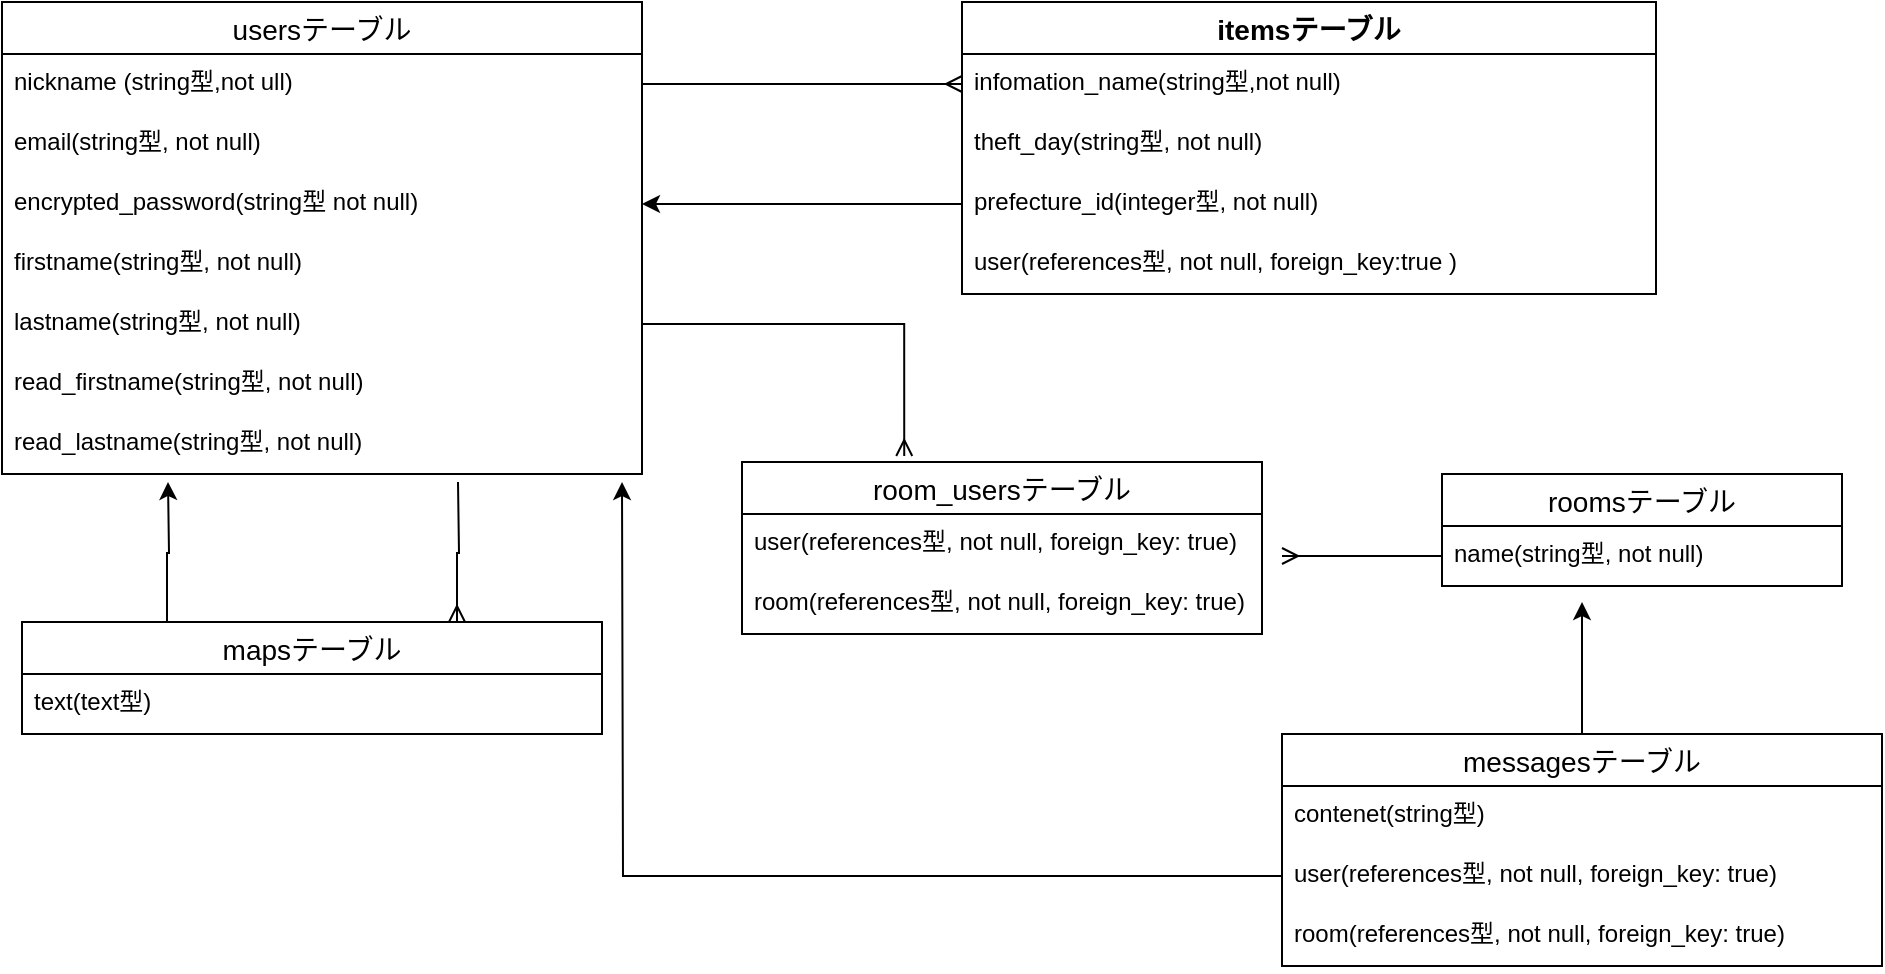 <mxfile version="14.2.4" type="embed">
    <diagram id="sqvPwLeVL6C1piv5cH0W" name="ページ1">
        <mxGraphModel dx="1056" dy="711" grid="1" gridSize="10" guides="1" tooltips="1" connect="1" arrows="1" fold="1" page="1" pageScale="1" pageWidth="827" pageHeight="1169" math="0" shadow="0">
            <root>
                <mxCell id="0"/>
                <mxCell id="1" parent="0"/>
                <mxCell id="2" value="usersテーブル" style="swimlane;fontStyle=0;childLayout=stackLayout;horizontal=1;startSize=26;horizontalStack=0;resizeParent=1;resizeParentMax=0;resizeLast=0;collapsible=1;marginBottom=0;align=center;fontSize=14;" vertex="1" parent="1">
                    <mxGeometry width="320" height="236" as="geometry"/>
                </mxCell>
                <mxCell id="3" value="nickname (string型,not ull)&#10;" style="text;strokeColor=none;fillColor=none;spacingLeft=4;spacingRight=4;overflow=hidden;rotatable=0;points=[[0,0.5],[1,0.5]];portConstraint=eastwest;fontSize=12;" vertex="1" parent="2">
                    <mxGeometry y="26" width="320" height="30" as="geometry"/>
                </mxCell>
                <mxCell id="4" value="email(string型, not null)" style="text;strokeColor=none;fillColor=none;spacingLeft=4;spacingRight=4;overflow=hidden;rotatable=0;points=[[0,0.5],[1,0.5]];portConstraint=eastwest;fontSize=12;" vertex="1" parent="2">
                    <mxGeometry y="56" width="320" height="30" as="geometry"/>
                </mxCell>
                <mxCell id="5" value="encrypted_password(string型 not null)" style="text;strokeColor=none;fillColor=none;spacingLeft=4;spacingRight=4;overflow=hidden;rotatable=0;points=[[0,0.5],[1,0.5]];portConstraint=eastwest;fontSize=12;" vertex="1" parent="2">
                    <mxGeometry y="86" width="320" height="30" as="geometry"/>
                </mxCell>
                <mxCell id="6" value="firstname(string型, not null)" style="text;strokeColor=none;fillColor=none;spacingLeft=4;spacingRight=4;overflow=hidden;rotatable=0;points=[[0,0.5],[1,0.5]];portConstraint=eastwest;fontSize=12;" vertex="1" parent="2">
                    <mxGeometry y="116" width="320" height="30" as="geometry"/>
                </mxCell>
                <mxCell id="Ci-3VF0zudUT_5ciqoUu-8" value="lastname(string型, not null)" style="text;strokeColor=none;fillColor=none;spacingLeft=4;spacingRight=4;overflow=hidden;rotatable=0;points=[[0,0.5],[1,0.5]];portConstraint=eastwest;fontSize=12;" vertex="1" parent="2">
                    <mxGeometry y="146" width="320" height="30" as="geometry"/>
                </mxCell>
                <mxCell id="Ci-3VF0zudUT_5ciqoUu-9" value="read_firstname(string型, not null)" style="text;strokeColor=none;fillColor=none;spacingLeft=4;spacingRight=4;overflow=hidden;rotatable=0;points=[[0,0.5],[1,0.5]];portConstraint=eastwest;fontSize=12;" vertex="1" parent="2">
                    <mxGeometry y="176" width="320" height="30" as="geometry"/>
                </mxCell>
                <mxCell id="Ci-3VF0zudUT_5ciqoUu-10" value="read_lastname(string型, not null)" style="text;strokeColor=none;fillColor=none;spacingLeft=4;spacingRight=4;overflow=hidden;rotatable=0;points=[[0,0.5],[1,0.5]];portConstraint=eastwest;fontSize=12;" vertex="1" parent="2">
                    <mxGeometry y="206" width="320" height="30" as="geometry"/>
                </mxCell>
                <mxCell id="Ci-3VF0zudUT_5ciqoUu-11" value="itemsテーブル" style="swimlane;fontStyle=1;childLayout=stackLayout;horizontal=1;startSize=26;horizontalStack=0;resizeParent=1;resizeParentMax=0;resizeLast=0;collapsible=1;marginBottom=0;align=center;fontSize=14;" vertex="1" parent="1">
                    <mxGeometry x="480" width="347" height="146" as="geometry"/>
                </mxCell>
                <mxCell id="Ci-3VF0zudUT_5ciqoUu-12" value="infomation_name(string型,not null)" style="text;strokeColor=none;fillColor=none;spacingLeft=4;spacingRight=4;overflow=hidden;rotatable=0;points=[[0,0.5],[1,0.5]];portConstraint=eastwest;fontSize=12;" vertex="1" parent="Ci-3VF0zudUT_5ciqoUu-11">
                    <mxGeometry y="26" width="347" height="30" as="geometry"/>
                </mxCell>
                <mxCell id="Ci-3VF0zudUT_5ciqoUu-13" value="theft_day(string型, not null)" style="text;strokeColor=none;fillColor=none;spacingLeft=4;spacingRight=4;overflow=hidden;rotatable=0;points=[[0,0.5],[1,0.5]];portConstraint=eastwest;fontSize=12;" vertex="1" parent="Ci-3VF0zudUT_5ciqoUu-11">
                    <mxGeometry y="56" width="347" height="30" as="geometry"/>
                </mxCell>
                <mxCell id="Ci-3VF0zudUT_5ciqoUu-14" value="prefecture_id(integer型, not null)" style="text;strokeColor=none;fillColor=none;spacingLeft=4;spacingRight=4;overflow=hidden;rotatable=0;points=[[0,0.5],[1,0.5]];portConstraint=eastwest;fontSize=12;" vertex="1" parent="Ci-3VF0zudUT_5ciqoUu-11">
                    <mxGeometry y="86" width="347" height="30" as="geometry"/>
                </mxCell>
                <mxCell id="Ci-3VF0zudUT_5ciqoUu-15" value="user(references型, not null, foreign_key:true )" style="text;strokeColor=none;fillColor=none;spacingLeft=4;spacingRight=4;overflow=hidden;rotatable=0;points=[[0,0.5],[1,0.5]];portConstraint=eastwest;fontSize=12;fontStyle=0" vertex="1" parent="Ci-3VF0zudUT_5ciqoUu-11">
                    <mxGeometry y="116" width="347" height="30" as="geometry"/>
                </mxCell>
                <mxCell id="Ci-3VF0zudUT_5ciqoUu-57" style="edgeStyle=orthogonalEdgeStyle;rounded=0;orthogonalLoop=1;jettySize=auto;html=1;exitX=0.25;exitY=0;exitDx=0;exitDy=0;endArrow=classic;endFill=1;" edge="1" parent="1" source="Ci-3VF0zudUT_5ciqoUu-16">
                    <mxGeometry relative="1" as="geometry">
                        <mxPoint x="83" y="240" as="targetPoint"/>
                    </mxGeometry>
                </mxCell>
                <mxCell id="Ci-3VF0zudUT_5ciqoUu-58" style="edgeStyle=orthogonalEdgeStyle;rounded=0;orthogonalLoop=1;jettySize=auto;html=1;exitX=0.75;exitY=0;exitDx=0;exitDy=0;endArrow=ERmany;endFill=0;entryX=0.75;entryY=0;entryDx=0;entryDy=0;" edge="1" parent="1" target="Ci-3VF0zudUT_5ciqoUu-16">
                    <mxGeometry relative="1" as="geometry">
                        <mxPoint x="228" y="240" as="sourcePoint"/>
                    </mxGeometry>
                </mxCell>
                <mxCell id="Ci-3VF0zudUT_5ciqoUu-16" value="mapsテーブル" style="swimlane;fontStyle=0;childLayout=stackLayout;horizontal=1;startSize=26;horizontalStack=0;resizeParent=1;resizeParentMax=0;resizeLast=0;collapsible=1;marginBottom=0;align=center;fontSize=14;" vertex="1" parent="1">
                    <mxGeometry x="10" y="310" width="290" height="56" as="geometry"/>
                </mxCell>
                <mxCell id="Ci-3VF0zudUT_5ciqoUu-17" value="text(text型)" style="text;strokeColor=none;fillColor=none;spacingLeft=4;spacingRight=4;overflow=hidden;rotatable=0;points=[[0,0.5],[1,0.5]];portConstraint=eastwest;fontSize=12;" vertex="1" parent="Ci-3VF0zudUT_5ciqoUu-16">
                    <mxGeometry y="26" width="290" height="30" as="geometry"/>
                </mxCell>
                <mxCell id="Ci-3VF0zudUT_5ciqoUu-21" value="roomsテーブル" style="swimlane;fontStyle=0;childLayout=stackLayout;horizontal=1;startSize=26;horizontalStack=0;resizeParent=1;resizeParentMax=0;resizeLast=0;collapsible=1;marginBottom=0;align=center;fontSize=14;" vertex="1" parent="1">
                    <mxGeometry x="720" y="236" width="200" height="56" as="geometry"/>
                </mxCell>
                <mxCell id="Ci-3VF0zudUT_5ciqoUu-22" value="name(string型, not null)" style="text;strokeColor=none;fillColor=none;spacingLeft=4;spacingRight=4;overflow=hidden;rotatable=0;points=[[0,0.5],[1,0.5]];portConstraint=eastwest;fontSize=12;" vertex="1" parent="Ci-3VF0zudUT_5ciqoUu-21">
                    <mxGeometry y="26" width="200" height="30" as="geometry"/>
                </mxCell>
                <mxCell id="Ci-3VF0zudUT_5ciqoUu-38" value="room_usersテーブル" style="swimlane;fontStyle=0;childLayout=stackLayout;horizontal=1;startSize=26;horizontalStack=0;resizeParent=1;resizeParentMax=0;resizeLast=0;collapsible=1;marginBottom=0;align=center;fontSize=14;" vertex="1" parent="1">
                    <mxGeometry x="370" y="230" width="260" height="86" as="geometry"/>
                </mxCell>
                <mxCell id="Ci-3VF0zudUT_5ciqoUu-41" value="user(references型, not null, foreign_key: true)" style="text;strokeColor=none;fillColor=none;spacingLeft=4;spacingRight=4;overflow=hidden;rotatable=0;points=[[0,0.5],[1,0.5]];portConstraint=eastwest;fontSize=12;" vertex="1" parent="Ci-3VF0zudUT_5ciqoUu-38">
                    <mxGeometry y="26" width="260" height="30" as="geometry"/>
                </mxCell>
                <mxCell id="Ci-3VF0zudUT_5ciqoUu-39" value="room(references型, not null, foreign_key: true)" style="text;strokeColor=none;fillColor=none;spacingLeft=4;spacingRight=4;overflow=hidden;rotatable=0;points=[[0,0.5],[1,0.5]];portConstraint=eastwest;fontSize=12;" vertex="1" parent="Ci-3VF0zudUT_5ciqoUu-38">
                    <mxGeometry y="56" width="260" height="30" as="geometry"/>
                </mxCell>
                <mxCell id="Ci-3VF0zudUT_5ciqoUu-49" style="edgeStyle=orthogonalEdgeStyle;rounded=0;orthogonalLoop=1;jettySize=auto;html=1;exitX=0.5;exitY=0;exitDx=0;exitDy=0;" edge="1" parent="1" source="Ci-3VF0zudUT_5ciqoUu-43">
                    <mxGeometry relative="1" as="geometry">
                        <mxPoint x="790" y="300" as="targetPoint"/>
                    </mxGeometry>
                </mxCell>
                <mxCell id="Ci-3VF0zudUT_5ciqoUu-43" value="messagesテーブル" style="swimlane;fontStyle=0;childLayout=stackLayout;horizontal=1;startSize=26;horizontalStack=0;resizeParent=1;resizeParentMax=0;resizeLast=0;collapsible=1;marginBottom=0;align=center;fontSize=14;" vertex="1" parent="1">
                    <mxGeometry x="640" y="366" width="300" height="116" as="geometry"/>
                </mxCell>
                <mxCell id="Ci-3VF0zudUT_5ciqoUu-44" value="contenet(string型)" style="text;strokeColor=none;fillColor=none;spacingLeft=4;spacingRight=4;overflow=hidden;rotatable=0;points=[[0,0.5],[1,0.5]];portConstraint=eastwest;fontSize=12;" vertex="1" parent="Ci-3VF0zudUT_5ciqoUu-43">
                    <mxGeometry y="26" width="300" height="30" as="geometry"/>
                </mxCell>
                <mxCell id="Ci-3VF0zudUT_5ciqoUu-45" value="user(references型, not null, foreign_key: true)" style="text;strokeColor=none;fillColor=none;spacingLeft=4;spacingRight=4;overflow=hidden;rotatable=0;points=[[0,0.5],[1,0.5]];portConstraint=eastwest;fontSize=12;" vertex="1" parent="Ci-3VF0zudUT_5ciqoUu-43">
                    <mxGeometry y="56" width="300" height="30" as="geometry"/>
                </mxCell>
                <mxCell id="Ci-3VF0zudUT_5ciqoUu-46" value="room(references型, not null, foreign_key: true)" style="text;strokeColor=none;fillColor=none;spacingLeft=4;spacingRight=4;overflow=hidden;rotatable=0;points=[[0,0.5],[1,0.5]];portConstraint=eastwest;fontSize=12;" vertex="1" parent="Ci-3VF0zudUT_5ciqoUu-43">
                    <mxGeometry y="86" width="300" height="30" as="geometry"/>
                </mxCell>
                <mxCell id="Ci-3VF0zudUT_5ciqoUu-47" style="edgeStyle=orthogonalEdgeStyle;rounded=0;orthogonalLoop=1;jettySize=auto;html=1;exitX=0;exitY=0.5;exitDx=0;exitDy=0;horizontal=1;" edge="1" parent="1" source="Ci-3VF0zudUT_5ciqoUu-45">
                    <mxGeometry relative="1" as="geometry">
                        <mxPoint x="310" y="240" as="targetPoint"/>
                    </mxGeometry>
                </mxCell>
                <mxCell id="Ci-3VF0zudUT_5ciqoUu-50" style="edgeStyle=orthogonalEdgeStyle;rounded=0;orthogonalLoop=1;jettySize=auto;html=1;exitX=1;exitY=0.5;exitDx=0;exitDy=0;entryX=0.312;entryY=-0.035;entryDx=0;entryDy=0;entryPerimeter=0;endArrow=ERmany;endFill=0;" edge="1" parent="1" source="Ci-3VF0zudUT_5ciqoUu-8" target="Ci-3VF0zudUT_5ciqoUu-38">
                    <mxGeometry relative="1" as="geometry">
                        <mxPoint x="450" y="220" as="targetPoint"/>
                    </mxGeometry>
                </mxCell>
                <mxCell id="Ci-3VF0zudUT_5ciqoUu-54" style="edgeStyle=orthogonalEdgeStyle;rounded=0;orthogonalLoop=1;jettySize=auto;html=1;exitX=0;exitY=0.5;exitDx=0;exitDy=0;endArrow=ERmany;endFill=0;" edge="1" parent="1" source="Ci-3VF0zudUT_5ciqoUu-22">
                    <mxGeometry relative="1" as="geometry">
                        <mxPoint x="640" y="277" as="targetPoint"/>
                    </mxGeometry>
                </mxCell>
                <mxCell id="Ci-3VF0zudUT_5ciqoUu-55" style="edgeStyle=orthogonalEdgeStyle;rounded=0;orthogonalLoop=1;jettySize=auto;html=1;exitX=1;exitY=0.5;exitDx=0;exitDy=0;endArrow=ERmany;endFill=0;" edge="1" parent="1" source="3" target="Ci-3VF0zudUT_5ciqoUu-12">
                    <mxGeometry relative="1" as="geometry"/>
                </mxCell>
                <mxCell id="Ci-3VF0zudUT_5ciqoUu-56" style="edgeStyle=orthogonalEdgeStyle;rounded=0;orthogonalLoop=1;jettySize=auto;html=1;exitX=0;exitY=0.5;exitDx=0;exitDy=0;endArrow=classic;endFill=1;" edge="1" parent="1" source="Ci-3VF0zudUT_5ciqoUu-14" target="5">
                    <mxGeometry relative="1" as="geometry"/>
                </mxCell>
            </root>
        </mxGraphModel>
    </diagram>
</mxfile>